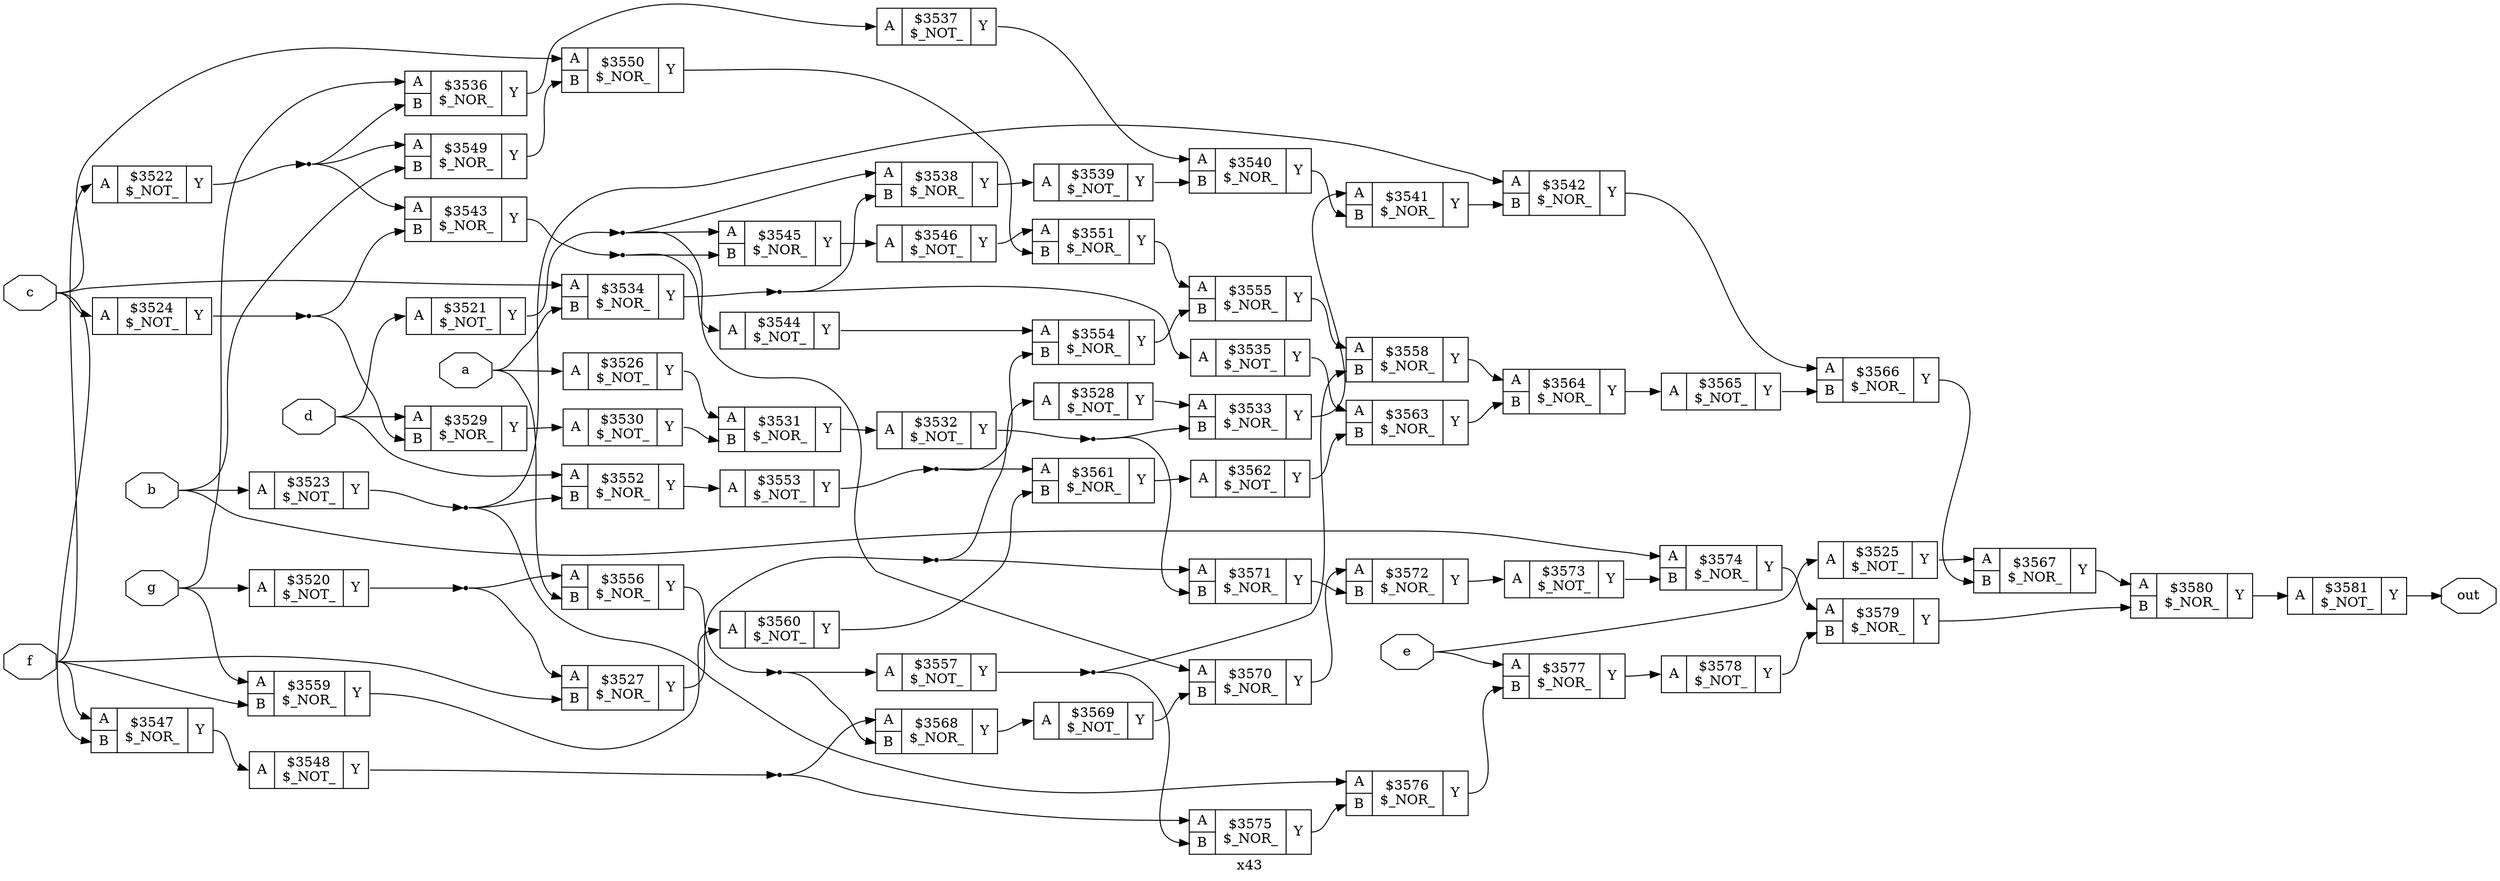 digraph "x43" {
label="x43";
rankdir="LR";
remincross=true;
n62 [ shape=octagon, label="a", color="black", fontcolor="black" ];
n63 [ shape=octagon, label="b", color="black", fontcolor="black" ];
n64 [ shape=octagon, label="c", color="black", fontcolor="black" ];
n65 [ shape=octagon, label="d", color="black", fontcolor="black" ];
n66 [ shape=octagon, label="e", color="black", fontcolor="black" ];
n67 [ shape=octagon, label="f", color="black", fontcolor="black" ];
n68 [ shape=octagon, label="g", color="black", fontcolor="black" ];
n69 [ shape=octagon, label="out", color="black", fontcolor="black" ];
c72 [ shape=record, label="{{<p70> A}|$3520\n$_NOT_|{<p71> Y}}" ];
c73 [ shape=record, label="{{<p70> A}|$3521\n$_NOT_|{<p71> Y}}" ];
c74 [ shape=record, label="{{<p70> A}|$3522\n$_NOT_|{<p71> Y}}" ];
c75 [ shape=record, label="{{<p70> A}|$3523\n$_NOT_|{<p71> Y}}" ];
c76 [ shape=record, label="{{<p70> A}|$3524\n$_NOT_|{<p71> Y}}" ];
c77 [ shape=record, label="{{<p70> A}|$3525\n$_NOT_|{<p71> Y}}" ];
c78 [ shape=record, label="{{<p70> A}|$3526\n$_NOT_|{<p71> Y}}" ];
c80 [ shape=record, label="{{<p70> A|<p79> B}|$3527\n$_NOR_|{<p71> Y}}" ];
c81 [ shape=record, label="{{<p70> A}|$3528\n$_NOT_|{<p71> Y}}" ];
c82 [ shape=record, label="{{<p70> A|<p79> B}|$3529\n$_NOR_|{<p71> Y}}" ];
c83 [ shape=record, label="{{<p70> A}|$3530\n$_NOT_|{<p71> Y}}" ];
c84 [ shape=record, label="{{<p70> A|<p79> B}|$3531\n$_NOR_|{<p71> Y}}" ];
c85 [ shape=record, label="{{<p70> A}|$3532\n$_NOT_|{<p71> Y}}" ];
c86 [ shape=record, label="{{<p70> A|<p79> B}|$3533\n$_NOR_|{<p71> Y}}" ];
c87 [ shape=record, label="{{<p70> A|<p79> B}|$3534\n$_NOR_|{<p71> Y}}" ];
c88 [ shape=record, label="{{<p70> A}|$3535\n$_NOT_|{<p71> Y}}" ];
c89 [ shape=record, label="{{<p70> A|<p79> B}|$3536\n$_NOR_|{<p71> Y}}" ];
c90 [ shape=record, label="{{<p70> A}|$3537\n$_NOT_|{<p71> Y}}" ];
c91 [ shape=record, label="{{<p70> A|<p79> B}|$3538\n$_NOR_|{<p71> Y}}" ];
c92 [ shape=record, label="{{<p70> A}|$3539\n$_NOT_|{<p71> Y}}" ];
c93 [ shape=record, label="{{<p70> A|<p79> B}|$3540\n$_NOR_|{<p71> Y}}" ];
c94 [ shape=record, label="{{<p70> A|<p79> B}|$3541\n$_NOR_|{<p71> Y}}" ];
c95 [ shape=record, label="{{<p70> A|<p79> B}|$3542\n$_NOR_|{<p71> Y}}" ];
c96 [ shape=record, label="{{<p70> A|<p79> B}|$3543\n$_NOR_|{<p71> Y}}" ];
c97 [ shape=record, label="{{<p70> A}|$3544\n$_NOT_|{<p71> Y}}" ];
c98 [ shape=record, label="{{<p70> A|<p79> B}|$3545\n$_NOR_|{<p71> Y}}" ];
c99 [ shape=record, label="{{<p70> A}|$3546\n$_NOT_|{<p71> Y}}" ];
c100 [ shape=record, label="{{<p70> A|<p79> B}|$3547\n$_NOR_|{<p71> Y}}" ];
c101 [ shape=record, label="{{<p70> A}|$3548\n$_NOT_|{<p71> Y}}" ];
c102 [ shape=record, label="{{<p70> A|<p79> B}|$3549\n$_NOR_|{<p71> Y}}" ];
c103 [ shape=record, label="{{<p70> A|<p79> B}|$3550\n$_NOR_|{<p71> Y}}" ];
c104 [ shape=record, label="{{<p70> A|<p79> B}|$3551\n$_NOR_|{<p71> Y}}" ];
c105 [ shape=record, label="{{<p70> A|<p79> B}|$3552\n$_NOR_|{<p71> Y}}" ];
c106 [ shape=record, label="{{<p70> A}|$3553\n$_NOT_|{<p71> Y}}" ];
c107 [ shape=record, label="{{<p70> A|<p79> B}|$3554\n$_NOR_|{<p71> Y}}" ];
c108 [ shape=record, label="{{<p70> A|<p79> B}|$3555\n$_NOR_|{<p71> Y}}" ];
c109 [ shape=record, label="{{<p70> A|<p79> B}|$3556\n$_NOR_|{<p71> Y}}" ];
c110 [ shape=record, label="{{<p70> A}|$3557\n$_NOT_|{<p71> Y}}" ];
c111 [ shape=record, label="{{<p70> A|<p79> B}|$3558\n$_NOR_|{<p71> Y}}" ];
c112 [ shape=record, label="{{<p70> A|<p79> B}|$3559\n$_NOR_|{<p71> Y}}" ];
c113 [ shape=record, label="{{<p70> A}|$3560\n$_NOT_|{<p71> Y}}" ];
c114 [ shape=record, label="{{<p70> A|<p79> B}|$3561\n$_NOR_|{<p71> Y}}" ];
c115 [ shape=record, label="{{<p70> A}|$3562\n$_NOT_|{<p71> Y}}" ];
c116 [ shape=record, label="{{<p70> A|<p79> B}|$3563\n$_NOR_|{<p71> Y}}" ];
c117 [ shape=record, label="{{<p70> A|<p79> B}|$3564\n$_NOR_|{<p71> Y}}" ];
c118 [ shape=record, label="{{<p70> A}|$3565\n$_NOT_|{<p71> Y}}" ];
c119 [ shape=record, label="{{<p70> A|<p79> B}|$3566\n$_NOR_|{<p71> Y}}" ];
c120 [ shape=record, label="{{<p70> A|<p79> B}|$3567\n$_NOR_|{<p71> Y}}" ];
c121 [ shape=record, label="{{<p70> A|<p79> B}|$3568\n$_NOR_|{<p71> Y}}" ];
c122 [ shape=record, label="{{<p70> A}|$3569\n$_NOT_|{<p71> Y}}" ];
c123 [ shape=record, label="{{<p70> A|<p79> B}|$3570\n$_NOR_|{<p71> Y}}" ];
c124 [ shape=record, label="{{<p70> A|<p79> B}|$3571\n$_NOR_|{<p71> Y}}" ];
c125 [ shape=record, label="{{<p70> A|<p79> B}|$3572\n$_NOR_|{<p71> Y}}" ];
c126 [ shape=record, label="{{<p70> A}|$3573\n$_NOT_|{<p71> Y}}" ];
c127 [ shape=record, label="{{<p70> A|<p79> B}|$3574\n$_NOR_|{<p71> Y}}" ];
c128 [ shape=record, label="{{<p70> A|<p79> B}|$3575\n$_NOR_|{<p71> Y}}" ];
c129 [ shape=record, label="{{<p70> A|<p79> B}|$3576\n$_NOR_|{<p71> Y}}" ];
c130 [ shape=record, label="{{<p70> A|<p79> B}|$3577\n$_NOR_|{<p71> Y}}" ];
c131 [ shape=record, label="{{<p70> A}|$3578\n$_NOT_|{<p71> Y}}" ];
c132 [ shape=record, label="{{<p70> A|<p79> B}|$3579\n$_NOR_|{<p71> Y}}" ];
c133 [ shape=record, label="{{<p70> A|<p79> B}|$3580\n$_NOR_|{<p71> Y}}" ];
c134 [ shape=record, label="{{<p70> A}|$3581\n$_NOT_|{<p71> Y}}" ];
n1 [ shape=point ];
c73:p71:e -> n1:w [color="black", label=""];
n1:e -> c123:p70:w [color="black", label=""];
n1:e -> c91:p70:w [color="black", label=""];
n1:e -> c98:p70:w [color="black", label=""];
c83:p71:e -> c84:p79:w [color="black", label=""];
c84:p71:e -> c85:p70:w [color="black", label=""];
n12 [ shape=point ];
c85:p71:e -> n12:w [color="black", label=""];
n12:e -> c124:p79:w [color="black", label=""];
n12:e -> c86:p79:w [color="black", label=""];
c86:p71:e -> c94:p70:w [color="black", label=""];
n14 [ shape=point ];
c87:p71:e -> n14:w [color="black", label=""];
n14:e -> c88:p70:w [color="black", label=""];
n14:e -> c91:p79:w [color="black", label=""];
c88:p71:e -> c116:p70:w [color="black", label=""];
c89:p71:e -> c90:p70:w [color="black", label=""];
c90:p71:e -> c93:p70:w [color="black", label=""];
c91:p71:e -> c92:p70:w [color="black", label=""];
c92:p71:e -> c93:p79:w [color="black", label=""];
n2 [ shape=point ];
c74:p71:e -> n2:w [color="black", label=""];
n2:e -> c102:p70:w [color="black", label=""];
n2:e -> c89:p79:w [color="black", label=""];
n2:e -> c96:p70:w [color="black", label=""];
c93:p71:e -> c94:p79:w [color="black", label=""];
c94:p71:e -> c95:p79:w [color="black", label=""];
c95:p71:e -> c119:p70:w [color="black", label=""];
n23 [ shape=point ];
c96:p71:e -> n23:w [color="black", label=""];
n23:e -> c97:p70:w [color="black", label=""];
n23:e -> c98:p79:w [color="black", label=""];
c97:p71:e -> c107:p70:w [color="black", label=""];
c98:p71:e -> c99:p70:w [color="black", label=""];
c99:p71:e -> c104:p70:w [color="black", label=""];
c100:p71:e -> c101:p70:w [color="black", label=""];
n28 [ shape=point ];
c101:p71:e -> n28:w [color="black", label=""];
n28:e -> c121:p70:w [color="black", label=""];
n28:e -> c128:p70:w [color="black", label=""];
c102:p71:e -> c103:p79:w [color="black", label=""];
n3 [ shape=point ];
c75:p71:e -> n3:w [color="black", label=""];
n3:e -> c105:p79:w [color="black", label=""];
n3:e -> c129:p70:w [color="black", label=""];
n3:e -> c95:p70:w [color="black", label=""];
c103:p71:e -> c104:p79:w [color="black", label=""];
c104:p71:e -> c108:p70:w [color="black", label=""];
c105:p71:e -> c106:p70:w [color="black", label=""];
n33 [ shape=point ];
c106:p71:e -> n33:w [color="black", label=""];
n33:e -> c107:p79:w [color="black", label=""];
n33:e -> c114:p70:w [color="black", label=""];
c107:p71:e -> c108:p79:w [color="black", label=""];
c108:p71:e -> c111:p70:w [color="black", label=""];
n36 [ shape=point ];
c109:p71:e -> n36:w [color="black", label=""];
n36:e -> c110:p70:w [color="black", label=""];
n36:e -> c121:p79:w [color="black", label=""];
n37 [ shape=point ];
c110:p71:e -> n37:w [color="black", label=""];
n37:e -> c111:p79:w [color="black", label=""];
n37:e -> c128:p79:w [color="black", label=""];
c111:p71:e -> c117:p70:w [color="black", label=""];
c112:p71:e -> c113:p70:w [color="black", label=""];
n4 [ shape=point ];
c76:p71:e -> n4:w [color="black", label=""];
n4:e -> c82:p79:w [color="black", label=""];
n4:e -> c96:p79:w [color="black", label=""];
c113:p71:e -> c114:p79:w [color="black", label=""];
c114:p71:e -> c115:p70:w [color="black", label=""];
c115:p71:e -> c116:p79:w [color="black", label=""];
c116:p71:e -> c117:p79:w [color="black", label=""];
c117:p71:e -> c118:p70:w [color="black", label=""];
c118:p71:e -> c119:p79:w [color="black", label=""];
c119:p71:e -> c120:p79:w [color="black", label=""];
c120:p71:e -> c133:p70:w [color="black", label=""];
c121:p71:e -> c122:p70:w [color="black", label=""];
c122:p71:e -> c123:p79:w [color="black", label=""];
c77:p71:e -> c120:p70:w [color="black", label=""];
c123:p71:e -> c125:p70:w [color="black", label=""];
c124:p71:e -> c125:p79:w [color="black", label=""];
c125:p71:e -> c126:p70:w [color="black", label=""];
c126:p71:e -> c127:p79:w [color="black", label=""];
c127:p71:e -> c132:p70:w [color="black", label=""];
c128:p71:e -> c129:p79:w [color="black", label=""];
c129:p71:e -> c130:p79:w [color="black", label=""];
c130:p71:e -> c131:p70:w [color="black", label=""];
c131:p71:e -> c132:p79:w [color="black", label=""];
c132:p71:e -> c133:p79:w [color="black", label=""];
c78:p71:e -> c84:p70:w [color="black", label=""];
c133:p71:e -> c134:p70:w [color="black", label=""];
n61 [ shape=point ];
c72:p71:e -> n61:w [color="black", label=""];
n61:e -> c109:p70:w [color="black", label=""];
n61:e -> c80:p70:w [color="black", label=""];
n62:e -> c109:p79:w [color="black", label=""];
n62:e -> c78:p70:w [color="black", label=""];
n62:e -> c87:p79:w [color="black", label=""];
n63:e -> c102:p79:w [color="black", label=""];
n63:e -> c127:p70:w [color="black", label=""];
n63:e -> c75:p70:w [color="black", label=""];
n64:e -> c100:p79:w [color="black", label=""];
n64:e -> c103:p70:w [color="black", label=""];
n64:e -> c76:p70:w [color="black", label=""];
n64:e -> c87:p70:w [color="black", label=""];
n65:e -> c105:p70:w [color="black", label=""];
n65:e -> c73:p70:w [color="black", label=""];
n65:e -> c82:p70:w [color="black", label=""];
n66:e -> c130:p70:w [color="black", label=""];
n66:e -> c77:p70:w [color="black", label=""];
n67:e -> c100:p70:w [color="black", label=""];
n67:e -> c112:p79:w [color="black", label=""];
n67:e -> c74:p70:w [color="black", label=""];
n67:e -> c80:p79:w [color="black", label=""];
n68:e -> c112:p70:w [color="black", label=""];
n68:e -> c72:p70:w [color="black", label=""];
n68:e -> c89:p70:w [color="black", label=""];
c134:p71:e -> n69:w [color="black", label=""];
n7 [ shape=point ];
c80:p71:e -> n7:w [color="black", label=""];
n7:e -> c124:p70:w [color="black", label=""];
n7:e -> c81:p70:w [color="black", label=""];
c81:p71:e -> c86:p70:w [color="black", label=""];
c82:p71:e -> c83:p70:w [color="black", label=""];
}
